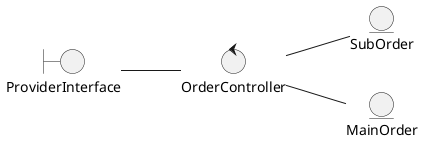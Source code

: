 @startuml
''' 省略底部

left to right direction

	boundary ProviderInterface 
	control OrderController 
	entity SubOrder
	entity MainOrder

	ProviderInterface -- OrderController
	OrderController -- SubOrder
	OrderController -- MainOrder

@enduml